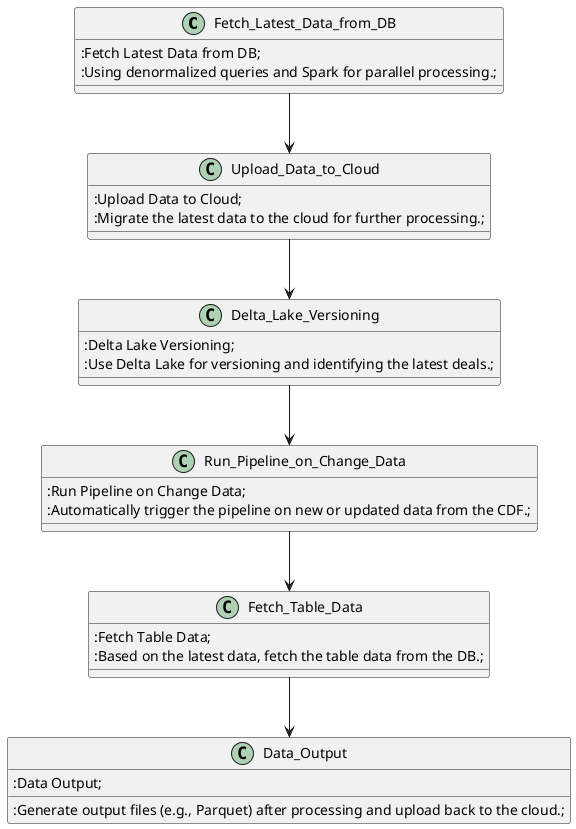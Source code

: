 @startuml
!define RECTANGLE class
!define COLOR1 #ADD8E6
!define COLOR2 #90EE90
!define COLOR3 #FFFFE0
!define COLOR4 #FFA07A
!define COLOR5 #D8BFD8
!define COLOR6 #F08080

RECTANGLE Fetch_Latest_Data_from_DB {
  :Fetch Latest Data from DB;
  :Using denormalized queries and Spark for parallel processing.;
}
Fetch_Latest_Data_from_DB -down-> Upload_Data_to_Cloud

RECTANGLE Upload_Data_to_Cloud {
  :Upload Data to Cloud;
  :Migrate the latest data to the cloud for further processing.;
}
Upload_Data_to_Cloud -down-> Delta_Lake_Versioning

RECTANGLE Delta_Lake_Versioning {
  :Delta Lake Versioning;
  :Use Delta Lake for versioning and identifying the latest deals.;
}
Delta_Lake_Versioning -down-> Run_Pipeline_on_Change_Data

RECTANGLE Run_Pipeline_on_Change_Data {
  :Run Pipeline on Change Data;
  :Automatically trigger the pipeline on new or updated data from the CDF.;
}
Run_Pipeline_on_Change_Data -down-> Fetch_Table_Data

RECTANGLE Fetch_Table_Data {
  :Fetch Table Data;
  :Based on the latest data, fetch the table data from the DB.;
}
Fetch_Table_Data -down-> Data_Output

RECTANGLE Data_Output {
  :Data Output;
  :Generate output files (e.g., Parquet) after processing and upload back to the cloud.;
}

@enduml